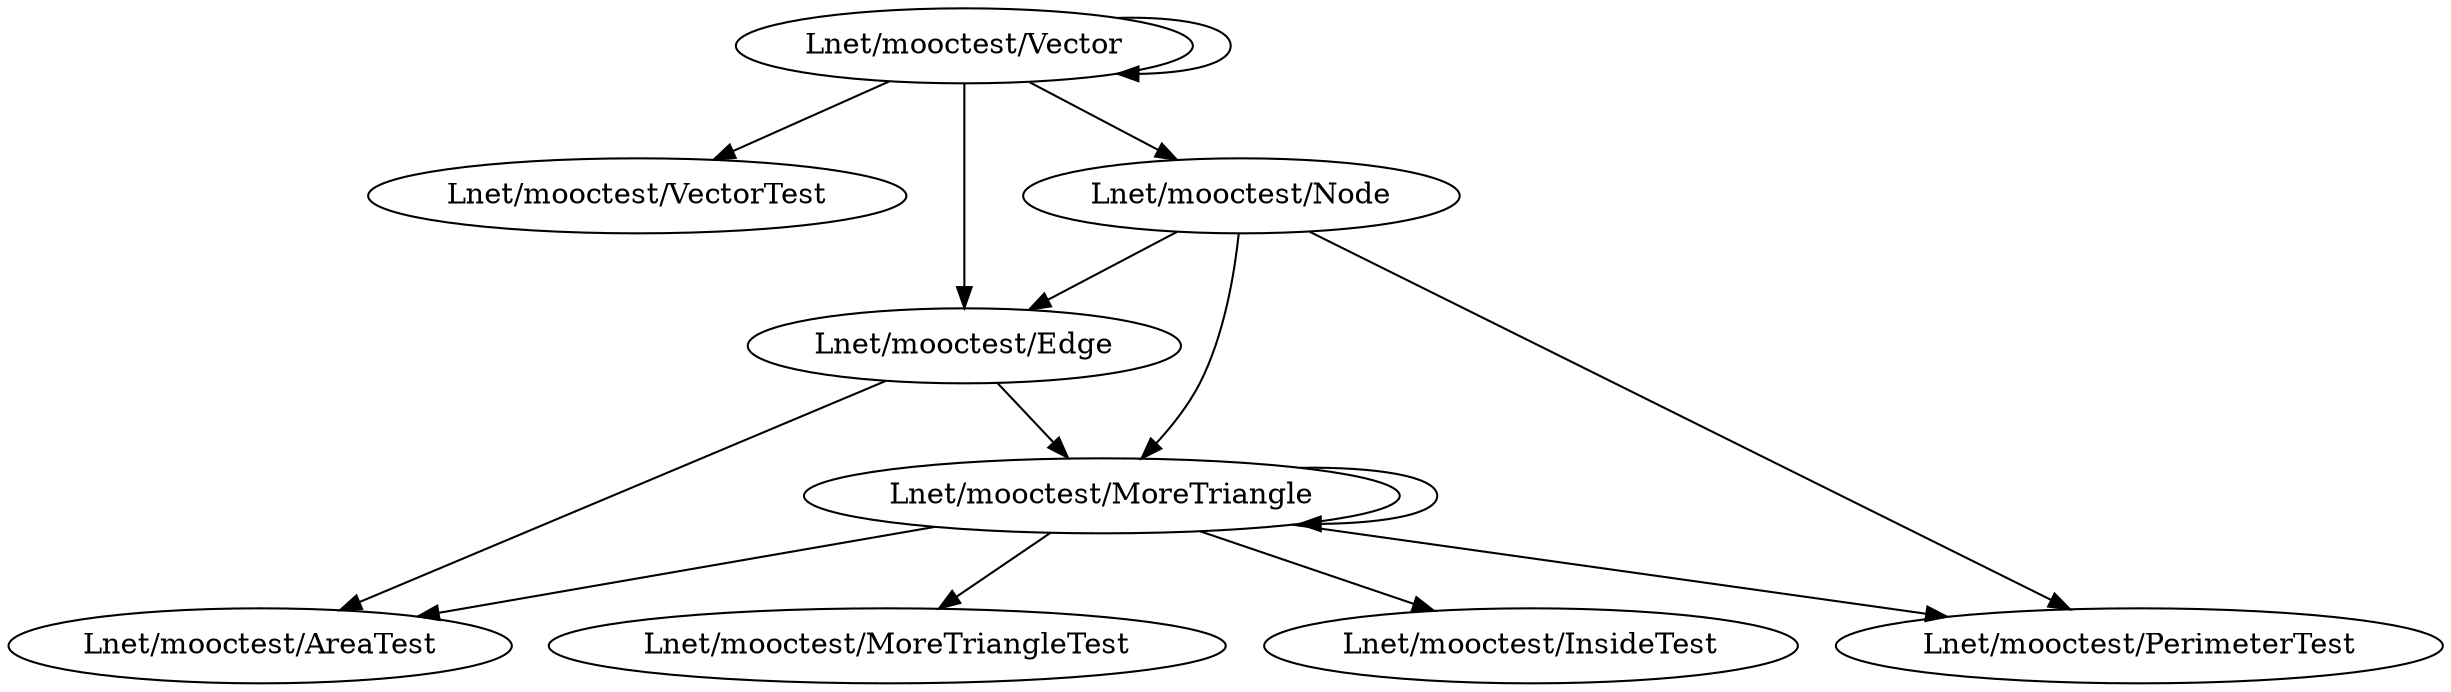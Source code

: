 digraph {
"Lnet/mooctest/Vector" -> "Lnet/mooctest/Vector";
"Lnet/mooctest/Vector" -> "Lnet/mooctest/VectorTest";
"Lnet/mooctest/Vector" -> "Lnet/mooctest/Node";
"Lnet/mooctest/Vector" -> "Lnet/mooctest/Edge";
"Lnet/mooctest/MoreTriangle" -> "Lnet/mooctest/PerimeterTest";
"Lnet/mooctest/MoreTriangle" -> "Lnet/mooctest/MoreTriangle";
"Lnet/mooctest/MoreTriangle" -> "Lnet/mooctest/MoreTriangleTest";
"Lnet/mooctest/MoreTriangle" -> "Lnet/mooctest/AreaTest";
"Lnet/mooctest/MoreTriangle" -> "Lnet/mooctest/InsideTest";
"Lnet/mooctest/Edge" -> "Lnet/mooctest/MoreTriangle";
"Lnet/mooctest/Edge" -> "Lnet/mooctest/AreaTest";
"Lnet/mooctest/Node" -> "Lnet/mooctest/MoreTriangle";
"Lnet/mooctest/Node" -> "Lnet/mooctest/PerimeterTest";
"Lnet/mooctest/Node" -> "Lnet/mooctest/Edge";
}
